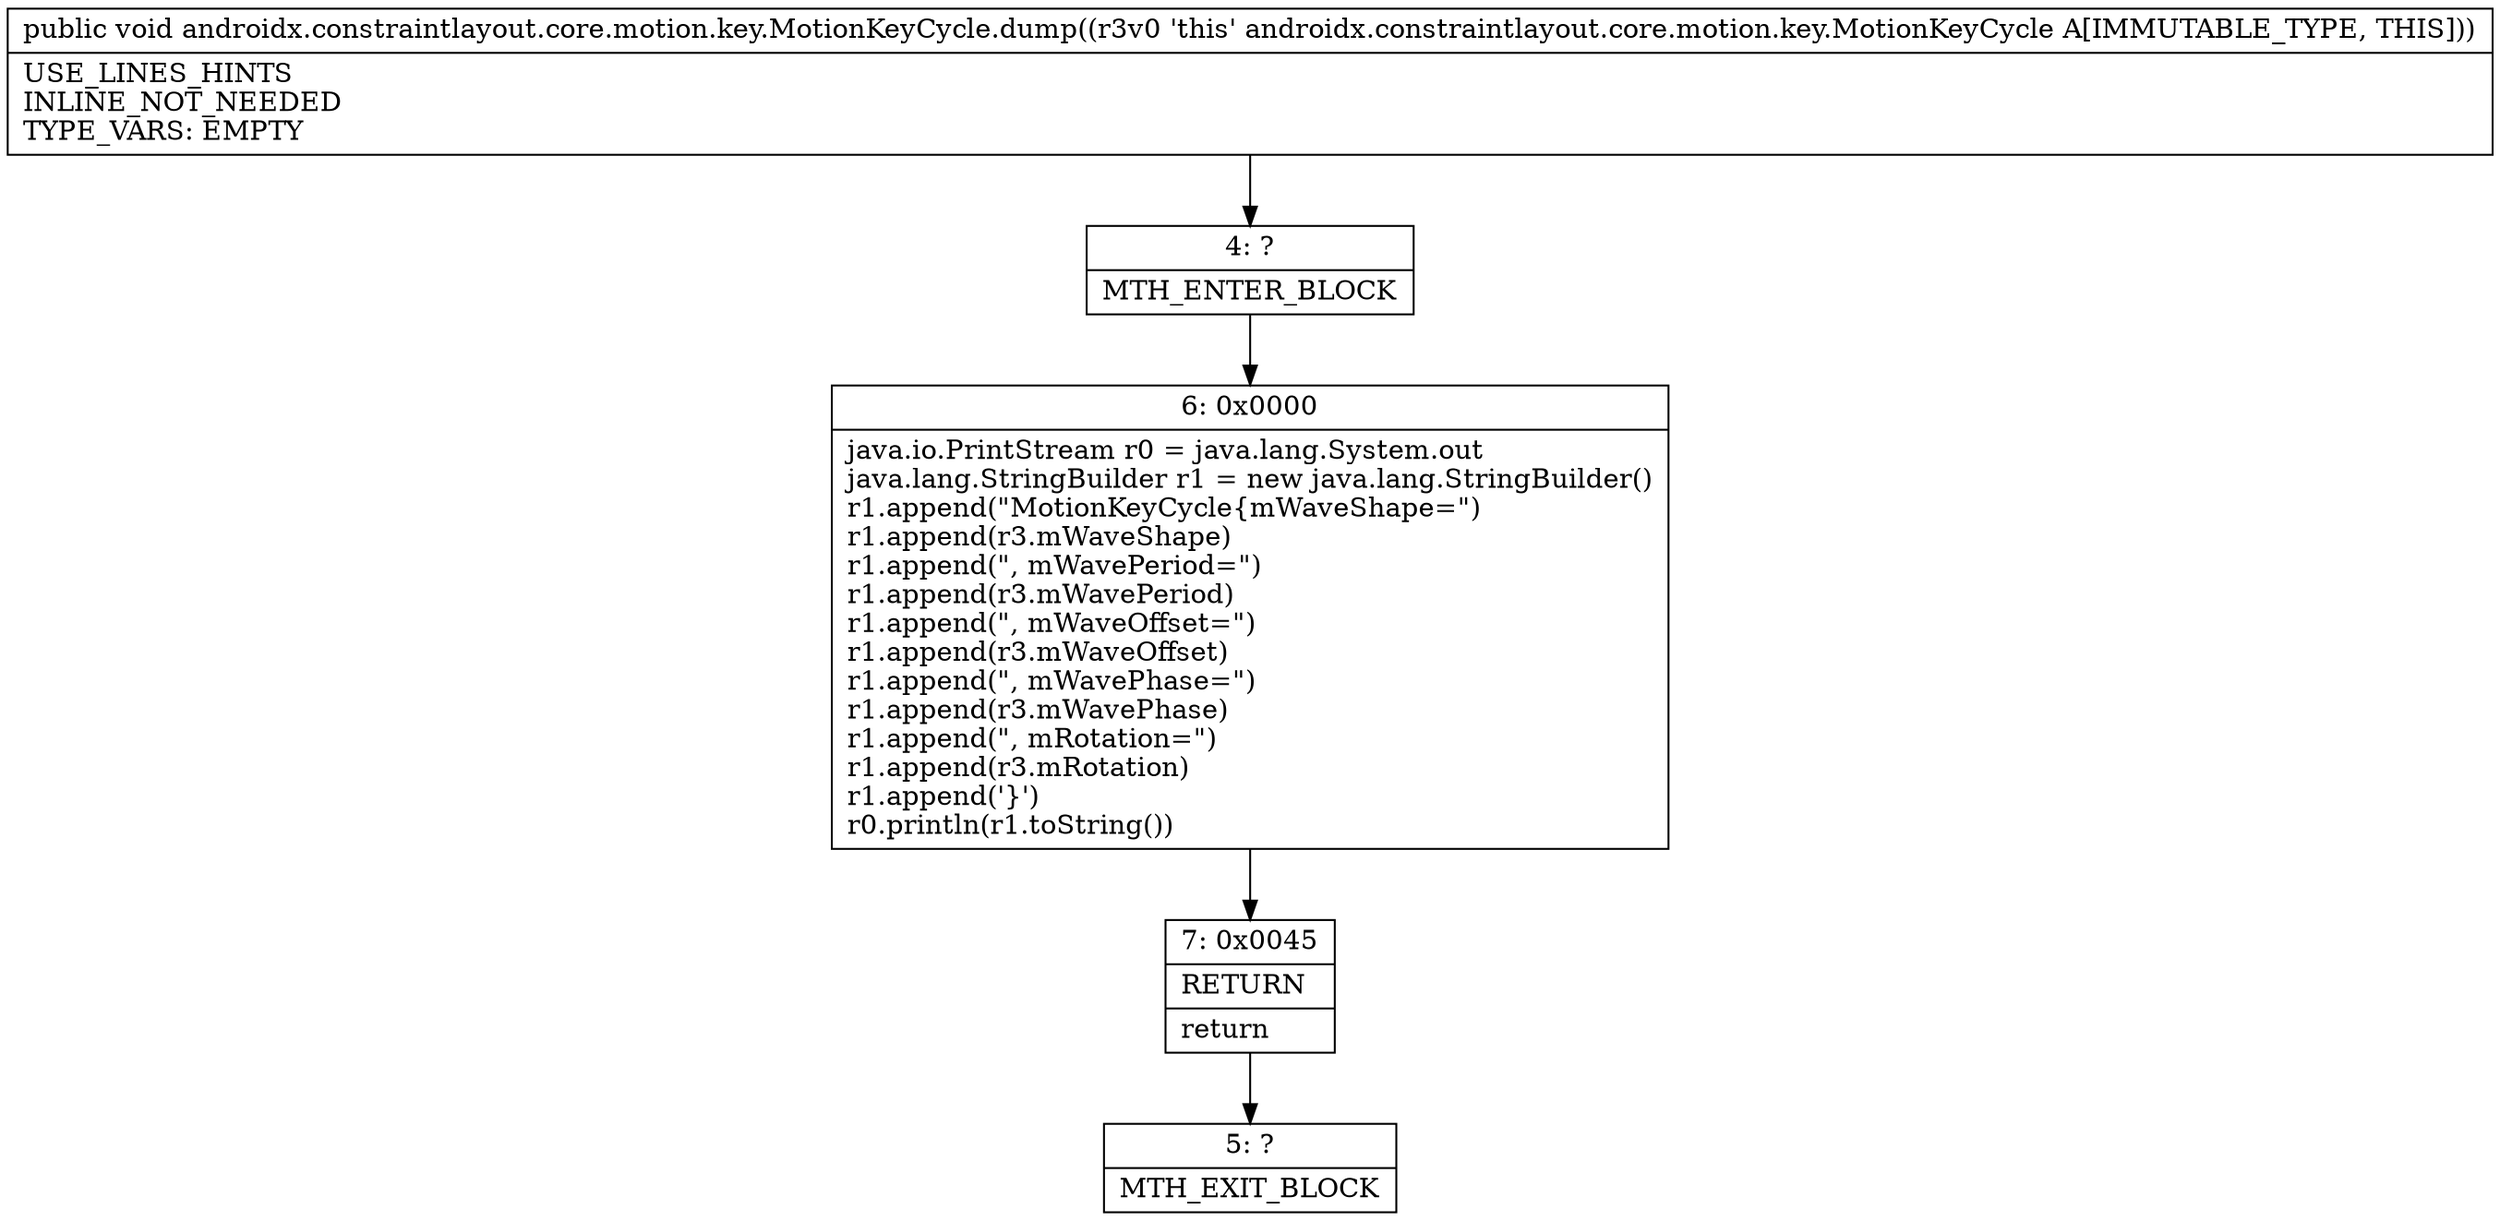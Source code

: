 digraph "CFG forandroidx.constraintlayout.core.motion.key.MotionKeyCycle.dump()V" {
Node_4 [shape=record,label="{4\:\ ?|MTH_ENTER_BLOCK\l}"];
Node_6 [shape=record,label="{6\:\ 0x0000|java.io.PrintStream r0 = java.lang.System.out\ljava.lang.StringBuilder r1 = new java.lang.StringBuilder()\lr1.append(\"MotionKeyCycle\{mWaveShape=\")\lr1.append(r3.mWaveShape)\lr1.append(\", mWavePeriod=\")\lr1.append(r3.mWavePeriod)\lr1.append(\", mWaveOffset=\")\lr1.append(r3.mWaveOffset)\lr1.append(\", mWavePhase=\")\lr1.append(r3.mWavePhase)\lr1.append(\", mRotation=\")\lr1.append(r3.mRotation)\lr1.append('\}')\lr0.println(r1.toString())\l}"];
Node_7 [shape=record,label="{7\:\ 0x0045|RETURN\l|return\l}"];
Node_5 [shape=record,label="{5\:\ ?|MTH_EXIT_BLOCK\l}"];
MethodNode[shape=record,label="{public void androidx.constraintlayout.core.motion.key.MotionKeyCycle.dump((r3v0 'this' androidx.constraintlayout.core.motion.key.MotionKeyCycle A[IMMUTABLE_TYPE, THIS]))  | USE_LINES_HINTS\lINLINE_NOT_NEEDED\lTYPE_VARS: EMPTY\l}"];
MethodNode -> Node_4;Node_4 -> Node_6;
Node_6 -> Node_7;
Node_7 -> Node_5;
}

